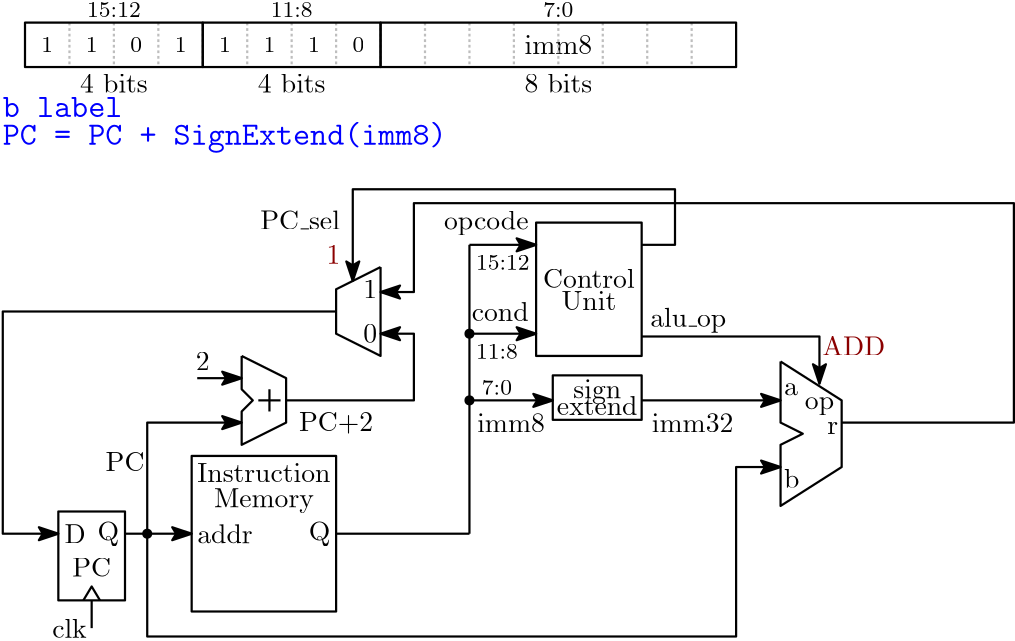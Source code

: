 <?xml version="1.0"?>
<!DOCTYPE ipe SYSTEM "ipe.dtd">
<ipe version="70218" creator="Ipe 7.2.23">
<info created="D:20190917234003" modified="D:20211125121939"/>
<ipestyle name="basic">
<symbol name="arrow/arc(spx)">
<path stroke="sym-stroke" fill="sym-stroke" pen="sym-pen">
0 0 m
-1 0.333 l
-1 -0.333 l
h
</path>
</symbol>
<symbol name="arrow/farc(spx)">
<path stroke="sym-stroke" fill="white" pen="sym-pen">
0 0 m
-1 0.333 l
-1 -0.333 l
h
</path>
</symbol>
<symbol name="arrow/ptarc(spx)">
<path stroke="sym-stroke" fill="sym-stroke" pen="sym-pen">
0 0 m
-1 0.333 l
-0.8 0 l
-1 -0.333 l
h
</path>
</symbol>
<symbol name="arrow/fptarc(spx)">
<path stroke="sym-stroke" fill="white" pen="sym-pen">
0 0 m
-1 0.333 l
-0.8 0 l
-1 -0.333 l
h
</path>
</symbol>
<symbol name="mark/circle(sx)" transformations="translations">
<path fill="sym-stroke">
0.6 0 0 0.6 0 0 e
0.4 0 0 0.4 0 0 e
</path>
</symbol>
<symbol name="mark/disk(sx)" transformations="translations">
<path fill="sym-stroke">
0.6 0 0 0.6 0 0 e
</path>
</symbol>
<symbol name="mark/fdisk(sfx)" transformations="translations">
<group>
<path fill="sym-fill">
0.5 0 0 0.5 0 0 e
</path>
<path fill="sym-stroke" fillrule="eofill">
0.6 0 0 0.6 0 0 e
0.4 0 0 0.4 0 0 e
</path>
</group>
</symbol>
<symbol name="mark/box(sx)" transformations="translations">
<path fill="sym-stroke" fillrule="eofill">
-0.6 -0.6 m
0.6 -0.6 l
0.6 0.6 l
-0.6 0.6 l
h
-0.4 -0.4 m
0.4 -0.4 l
0.4 0.4 l
-0.4 0.4 l
h
</path>
</symbol>
<symbol name="mark/square(sx)" transformations="translations">
<path fill="sym-stroke">
-0.6 -0.6 m
0.6 -0.6 l
0.6 0.6 l
-0.6 0.6 l
h
</path>
</symbol>
<symbol name="mark/fsquare(sfx)" transformations="translations">
<group>
<path fill="sym-fill">
-0.5 -0.5 m
0.5 -0.5 l
0.5 0.5 l
-0.5 0.5 l
h
</path>
<path fill="sym-stroke" fillrule="eofill">
-0.6 -0.6 m
0.6 -0.6 l
0.6 0.6 l
-0.6 0.6 l
h
-0.4 -0.4 m
0.4 -0.4 l
0.4 0.4 l
-0.4 0.4 l
h
</path>
</group>
</symbol>
<symbol name="mark/cross(sx)" transformations="translations">
<group>
<path fill="sym-stroke">
-0.43 -0.57 m
0.57 0.43 l
0.43 0.57 l
-0.57 -0.43 l
h
</path>
<path fill="sym-stroke">
-0.43 0.57 m
0.57 -0.43 l
0.43 -0.57 l
-0.57 0.43 l
h
</path>
</group>
</symbol>
<symbol name="arrow/fnormal(spx)">
<path stroke="sym-stroke" fill="white" pen="sym-pen">
0 0 m
-1 0.333 l
-1 -0.333 l
h
</path>
</symbol>
<symbol name="arrow/pointed(spx)">
<path stroke="sym-stroke" fill="sym-stroke" pen="sym-pen">
0 0 m
-1 0.333 l
-0.8 0 l
-1 -0.333 l
h
</path>
</symbol>
<symbol name="arrow/fpointed(spx)">
<path stroke="sym-stroke" fill="white" pen="sym-pen">
0 0 m
-1 0.333 l
-0.8 0 l
-1 -0.333 l
h
</path>
</symbol>
<symbol name="arrow/linear(spx)">
<path stroke="sym-stroke" pen="sym-pen">
-1 0.333 m
0 0 l
-1 -0.333 l
</path>
</symbol>
<symbol name="arrow/fdouble(spx)">
<path stroke="sym-stroke" fill="white" pen="sym-pen">
0 0 m
-1 0.333 l
-1 -0.333 l
h
-1 0 m
-2 0.333 l
-2 -0.333 l
h
</path>
</symbol>
<symbol name="arrow/double(spx)">
<path stroke="sym-stroke" fill="sym-stroke" pen="sym-pen">
0 0 m
-1 0.333 l
-1 -0.333 l
h
-1 0 m
-2 0.333 l
-2 -0.333 l
h
</path>
</symbol>
<anglesize name="22.5 deg" value="22.5"/>
<anglesize name="30 deg" value="30"/>
<anglesize name="45 deg" value="45"/>
<anglesize name="60 deg" value="60"/>
<anglesize name="90 deg" value="90"/>
<arrowsize name="large" value="10"/>
<arrowsize name="small" value="5"/>
<arrowsize name="tiny" value="3"/>
<color name="blue1" value="0 0 1"/>
<color name="blue2" value="0 0 0.933"/>
<color name="blue3" value="0 0 0.804"/>
<color name="blue4" value="0 0 0.545"/>
<color name="brown" value="0.647 0.165 0.165"/>
<color name="darkblue" value="0 0 0.545"/>
<color name="darkcyan" value="0 0.545 0.545"/>
<color name="darkgray" value="0.663"/>
<color name="darkgreen" value="0 0.392 0"/>
<color name="darkmagenta" value="0.545 0 0.545"/>
<color name="darkorange" value="1 0.549 0"/>
<color name="darkred" value="0.545 0 0"/>
<color name="gold" value="1 0.843 0"/>
<color name="gray" value="0.745"/>
<color name="green" value="0 1 0"/>
<color name="green1" value="0 1 0"/>
<color name="green2" value="0 0.933 0"/>
<color name="green3" value="0 0.804 0"/>
<color name="green4" value="0 0.545 0"/>
<color name="lightblue" value="0.678 0.847 0.902"/>
<color name="lightcyan" value="0.878 1 1"/>
<color name="lightgray" value="0.827"/>
<color name="lightgreen" value="0.565 0.933 0.565"/>
<color name="lightyellow" value="1 1 0.878"/>
<color name="navy" value="0 0 0.502"/>
<color name="orange" value="1 0.647 0"/>
<color name="pink" value="1 0.753 0.796"/>
<color name="purple" value="0.627 0.125 0.941"/>
<color name="red1" value="1 0 0"/>
<color name="red2" value="0.933 0 0"/>
<color name="red3" value="0.804 0 0"/>
<color name="red4" value="0.545 0 0"/>
<color name="seagreen" value="0.18 0.545 0.341"/>
<color name="turquoise" value="0.251 0.878 0.816"/>
<color name="violet" value="0.933 0.51 0.933"/>
<color name="yellow" value="1 1 0"/>
<dashstyle name="dash dot dotted" value="[4 2 1 2 1 2] 0"/>
<dashstyle name="dash dotted" value="[4 2 1 2] 0"/>
<dashstyle name="dashed1" value="[1] 0"/>
<dashstyle name="dashed2" value="[2] 0"/>
<dashstyle name="dashed3" value="[4] 0"/>
<dashstyle name="dotted1" value="[1 1] 0"/>
<dashstyle name="dotted2" value="[1 2] 0"/>
<dashstyle name="dotted3" value="[1 3] 0"/>
<gridsize name="1 pts" value="1"/>
<gridsize name="10 pts (~3.5 mm)" value="10"/>
<gridsize name="14 pts (~5 mm)" value="14"/>
<gridsize name="16 pts (~6 mm)" value="16"/>
<gridsize name="2 pts" value="2"/>
<gridsize name="20 pts (~7 mm)" value="20"/>
<gridsize name="28 pts (~10 mm)" value="28"/>
<gridsize name="32 pts (~12 mm)" value="32"/>
<gridsize name="4 pts" value="4"/>
<gridsize name="56 pts (~20 mm)" value="56"/>
<gridsize name="8 pts (~3 mm)" value="8"/>
<opacity name="10%" value="0.1"/>
<opacity name="30%" value="0.3"/>
<opacity name="50%" value="0.5"/>
<opacity name="75%" value="0.75"/>
<pen name="fat" value="1.2"/>
<pen name="heavier" value="0.8"/>
<pen name="ultrafat" value="2"/>
<symbolsize name="large" value="5"/>
<symbolsize name="small" value="2"/>
<symbolsize name="tiny" value="1.1"/>
<textsize name="Huge" value="\Huge"/>
<textsize name="LARGE" value="\LARGE"/>
<textsize name="Large" value="\Large"/>
<textsize name="footnote" value="\footnotesize"/>
<textsize name="huge" value="\huge"/>
<textsize name="large" value="\large"/>
<textsize name="small" value="\small"/>
<textsize name="tiny" value="\tiny"/>
<textstyle name="center" begin="\begin{center}" end="\end{center}"/>
<textstyle name="item" begin="\begin{itemize}\item{}" end="\end{itemize}"/>
<textstyle name="itemize" begin="\begin{itemize}" end="\end{itemize}"/>
<layout paper="600 234" origin="0 0" frame="600 234"/>
<tiling name="falling" angle="-60" step="4" width="1"/>
<tiling name="rising" angle="30" step="4" width="1"/>
</ipestyle>
<page>
<layer name="alpha"/>
<view layers="alpha" active="alpha"/>
<path layer="alpha" matrix="1 0 0 1 204 201" stroke="gray" dash="dashed1" pen="heavier">
16 24 m
16 8 l
</path>
<text matrix="1 0 0 1 -20.1765 113.673" transformations="translations" pos="212 100" stroke="black" type="label" width="24.353" height="6.654" depth="0" valign="baseline">imm8</text>
<text matrix="1 0 0 1 -25.6445 72" transformations="translations" pos="60 155" stroke="black" type="label" width="19.289" height="5.136" depth="0" valign="baseline" size="footnote">15:12</text>
<text matrix="1 0 0 1 -221.528 101" transformations="translations" pos="322 126" stroke="black" type="label" width="15.055" height="5.136" depth="0" valign="baseline" size="footnote">11:8</text>
<text matrix="1 0 0 1 -165.411 106" transformations="translations" pos="364 121" stroke="black" type="label" width="10.821" height="5.136" depth="0" valign="baseline" size="footnote">7:0</text>
<path matrix="1 0 0 1 12 201" stroke="gray" dash="dashed1" pen="heavier">
16 24 m
16 8 l
</path>
<path matrix="1 0 0 1 28 201" stroke="gray" dash="dashed1" pen="heavier">
16 24 m
16 8 l
</path>
<path matrix="1 0 0 1 44 201" stroke="gray" dash="dashed1" pen="heavier">
16 24 m
16 8 l
</path>
<path matrix="1 0 0 1 60 201" stroke="gray" dash="dashed1" pen="heavier">
16 24 m
16 8 l
</path>
<path matrix="1 0 0 1 76 201" stroke="gray" dash="dashed1" pen="heavier">
16 24 m
16 8 l
</path>
<path matrix="1 0 0 1 92 201" stroke="gray" dash="dashed1" pen="heavier">
16 24 m
16 8 l
</path>
<path matrix="1 0 0 1 108 201" stroke="gray" dash="dashed1" pen="heavier">
16 24 m
16 8 l
</path>
<path matrix="1 0 0 1 124 201" stroke="gray" dash="dashed1" pen="heavier">
16 24 m
16 8 l
</path>
<path matrix="1 0 0 1 140 201" stroke="gray" dash="dashed1" pen="heavier">
16 24 m
16 8 l
</path>
<path matrix="1 0 0 1 156 201" stroke="gray" dash="dashed1" pen="heavier">
16 24 m
16 8 l
</path>
<path matrix="1 0 0 1 172 201" stroke="gray" dash="dashed1" pen="heavier">
16 24 m
16 8 l
</path>
<path matrix="1 0 0 1 188 201" stroke="gray" dash="dashed1" pen="heavier">
16 24 m
16 8 l
</path>
<path matrix="1 0 0 1 220 201" stroke="gray" dash="dashed1" pen="heavier">
16 24 m
16 8 l
</path>
<path matrix="1 0 0 1 236 201" stroke="gray" dash="dashed1" pen="heavier">
16 24 m
16 8 l
</path>
<path matrix="1 0 0 1 0 5" stroke="black" pen="heavier">
140 220 m
140 204 l
268 204 l
268 220 l
h
</path>
<path matrix="1 0 0 1 1 5" stroke="black" pen="heavier">
75 220 m
75 204 l
139 204 l
139 220 l
h
</path>
<path matrix="1 0 0 1 1 5" stroke="black" pen="heavier">
11 220 m
11 204 l
75 204 l
75 220 l
h
</path>
<text matrix="1 0 0 1 -79.2045 92.817" transformations="translations" pos="111 107" stroke="black" type="label" width="24.409" height="6.918" depth="0" valign="baseline">4 bits</text>
<text matrix="1 0 0 1 -15.2045 92.817" transformations="translations" pos="111 107" stroke="black" type="label" width="24.409" height="6.918" depth="0" valign="baseline">4 bits</text>
<text matrix="1 0 0 1 80.7955 92.817" transformations="translations" pos="111 107" stroke="black" type="label" width="24.409" height="6.918" depth="0" valign="baseline">8 bits</text>
<text matrix="1 0 0 1 -40 62" transformations="translations" pos="60 155" stroke="black" type="label" width="4.234" height="5.136" depth="0" halign="center" valign="center" size="footnote">1</text>
<text matrix="1 0 0 1 -8 62" transformations="translations" pos="60 155" stroke="black" type="label" width="4.234" height="5.136" depth="0" halign="center" valign="center" size="footnote">0</text>
<text matrix="1 0 0 1 -24 62" transformations="translations" pos="60 155" stroke="black" type="label" width="4.234" height="5.136" depth="0" halign="center" valign="center" size="footnote">1</text>
<text matrix="1 0 0 1 8 62" transformations="translations" pos="60 155" stroke="black" type="label" width="4.234" height="5.136" depth="0" halign="center" valign="center" size="footnote">1</text>
<text matrix="1 0 0 1 -12 39" transformations="translations" pos="16 152" stroke="blue1" type="label" width="43.064" height="7.306" depth="0" valign="baseline" size="large">\texttt{b label}</text>
<text matrix="1 0 0 1 -12 29" transformations="translations" pos="16 152" stroke="blue1" type="label" width="159.95" height="8.299" depth="2.66" valign="baseline" size="large">\texttt{PC = PC + SignExtend(imm8)}</text>
<text matrix="1 0 0 1 24 62" transformations="translations" pos="60 155" stroke="black" type="label" width="4.234" height="5.136" depth="0" halign="center" valign="center" size="footnote">1</text>
<text matrix="1 0 0 1 40 62" transformations="translations" pos="60 155" stroke="black" type="label" width="4.234" height="5.136" depth="0" halign="center" valign="center" size="footnote">1</text>
<text matrix="1 0 0 1 56 62" transformations="translations" pos="60 155" stroke="black" type="label" width="4.234" height="5.136" depth="0" halign="center" valign="center" size="footnote">1</text>
<text matrix="1 0 0 1 72 62" transformations="translations" pos="60 155" stroke="black" type="label" width="4.234" height="5.136" depth="0" halign="center" valign="center" size="footnote">0</text>
<text matrix="1 0 0 1 28 -85" transformations="translations" pos="56 126" stroke="black" type="label" width="19.953" height="6.918" depth="0" halign="center" valign="center">addr</text>
<text matrix="1 0 0 1 38 -87" transformations="translations" pos="80 128" stroke="black" type="label" width="7.749" height="6.815" depth="1.93" halign="center" valign="center">Q</text>
<path matrix="1 0 0 1 -110 -499" stroke="black" pen="heavier">
182 568 m
182 512 l
234 512 l
234 568 l
h
</path>
<path matrix="1 0 0 1 0 -79" stroke="black" pen="heavier">
24 128 m
24 96 l
48 96 l
48 128 l
h
</path>
<path matrix="1 0 0 1 0 -7" stroke="black" pen="heavier">
33 24 m
36 29 l
39 24 l
</path>
<text matrix="1 0 0 1 14 -79" transformations="translations" pos="16 120" stroke="black" type="label" width="7.61" height="6.808" depth="0" halign="center" valign="center">D</text>
<text matrix="1 0 0 1 20 -91" transformations="translations" pos="16 120" stroke="black" type="label" width="13.975" height="6.808" depth="0" halign="center" valign="center">PC</text>
<text matrix="1 0 0 1 26 -79" transformations="translations" pos="16 120" stroke="black" type="label" width="7.749" height="6.815" depth="1.93" halign="center" valign="center">Q</text>
<text matrix="1 0 0 1 42 -63" transformations="translations" pos="56 126" stroke="black" type="label" width="47.959" height="6.808" depth="0" halign="center" valign="center">Instruction</text>
<text matrix="1 0 0 1 42 -73" transformations="translations" pos="56 126" stroke="black" type="label" width="36.004" height="6.815" depth="1.93" halign="center" valign="center">Memory</text>
<path matrix="1 0 0 1 0 -27" stroke="black" pen="heavier">
124 68 m
172 68 l
</path>
<path matrix="1 0 0 1 0 -79" stroke="black" pen="heavier" arrow="pointed/normal">
48 120 m
72 120 l
</path>
<path matrix="1 0 0 1 0 -71" stroke="black" pen="heavier" arrow="pointed/normal">
56 112 m
56 152 l
90 152 l
</path>
<use matrix="1 0 0 1 0 -71" name="mark/disk(sx)" pos="56 112" size="normal" stroke="black"/>
<text matrix="1 0 0 1 108 -39" transformations="translations" pos="16 120" stroke="black" type="label" width="26.705" height="6.808" depth="0.83" halign="center" valign="center">PC+2</text>
<path matrix="0 1 -1 0 250 -1" stroke="black" pen="heavier" arrow="pointed/normal">
98 176 m
98 160 l
</path>
<text matrix="1 0 0 1 60 -17" transformations="translations" pos="16 120" stroke="black" type="label" width="4.981" height="6.42" depth="0" halign="center" valign="center">2</text>
<text matrix="1 0 0 1 32 -53" transformations="translations" pos="16 120" stroke="black" type="label" width="13.975" height="6.808" depth="0" halign="center" valign="center">PC</text>
<path matrix="1 0 0 1 0 -27" stroke="black" pen="heavier" arrow="pointed/normal">
124 148 m
4 148 l
4 68 l
24 68 l
</path>
<text matrix="1 0 0 1 12 -113" transformations="translations" pos="16 120" stroke="black" type="label" width="12.453" height="6.918" depth="0" halign="center" valign="center">clk</text>
<path matrix="1 0 0 1 0 -17" stroke="black" pen="heavier">
36 24 m
36 34 l
</path>
<path matrix="1 0 0 1 12 9" stroke="black" pen="heavier">
184 144 m
184 96 l
222 96 l
222 144 l
h
</path>
<text matrix="1 0 0 1 122.05 27" transformations="translations" pos="56 126" stroke="black" type="label" width="30.441" height="6.926" depth="1.93" halign="center" valign="center">opcode</text>
<group matrix="1 0 0 1 0 -7">
<path stroke="black" pen="heavier">
90 112 m
90 100 l
94 96 l
90 92 l
90 80 l
106 88 l
106 104 l
90 112 l
</path>
<path matrix="1 0 0 1 28 -28" stroke="black" pen="heavier">
72 128 m
72 120 l
</path>
<path matrix="1 0 0 1 26 -28" stroke="black" pen="heavier">
70 124 m
78 124 l
</path>
</group>
<path matrix="1 0 0 1 28 -17" stroke="black" pen="heavier">
144 58 m
144 162 l
</path>
<path matrix="1 0 0 1 28 1" stroke="black" pen="heavier" arrow="pointed/normal">
144 144 m
168 144 l
</path>
<group matrix="1 0 0 1 12 14.9725">
<text matrix="1 0 0 1 147 -8" transformations="translations" pos="56 126" stroke="black" type="label" width="32.96" height="6.918" depth="0" halign="center" valign="center">Control</text>
<text matrix="1 0 0 1 147 -16" transformations="translations" pos="56 126" stroke="black" type="label" width="19.649" height="6.808" depth="0" halign="center" valign="center">Unit</text>
</group>
<text matrix="1 0 0 1 114.356 -19" transformations="translations" pos="60 155" stroke="black" type="label" width="19.289" height="5.136" depth="0" valign="baseline" size="footnote">15:12</text>
<path matrix="1 0 0 1 28 -27" stroke="black" pen="heavier" arrow="pointed/normal">
144 116 m
174 116 l
</path>
<use matrix="1 0 0 1 28 19" name="mark/disk(sx)" pos="144 70" size="normal" stroke="black"/>
<text matrix="1 0 0 1 -145.528 -35" transformations="translations" pos="322 126" stroke="black" type="label" width="10.821" height="5.136" depth="0" valign="baseline" size="footnote">7:0</text>
<path stroke="black" pen="heavier" arrow="pointed/normal">
306 81 m
368 81 l
368 160 l
152 160 l
152 128 l
140 128 l
</path>
<path matrix="1 0 0 1 28 -27" stroke="black" pen="heavier" arrow="pointed/normal">
144 140 m
168 140 l
</path>
<text matrix="1 0 0 1 36.6725 -8.498" transformations="translations" pos="201 86" stroke="black" type="label" width="29.335" height="6.654" depth="0" valign="baseline">imm32</text>
<path matrix="1 0 0 1 -36 -24" stroke="black" pen="heavier">
238 122 m
238 106 l
270 106 l
270 122 l
h
</path>
<text matrix="1 0 0 1 162 -33.8428" transformations="translations" pos="56 126" stroke="black" type="label" width="17.213" height="6.661" depth="1.93" halign="center" valign="center">sign</text>
<text matrix="1 0 0 1 162 -38.8428" transformations="translations" pos="56 126" stroke="black" type="label" width="29.058" height="6.918" depth="0" halign="center" valign="center">extend</text>
<text matrix="1 0 0 1 114.356 -51" transformations="translations" pos="60 155" stroke="black" type="label" width="15.055" height="5.136" depth="0" valign="baseline" size="footnote">11:8</text>
<text matrix="1 0 0 1 127.031 -5" transformations="translations" pos="56 126" stroke="black" type="label" width="20.479" height="6.918" depth="0" halign="center" valign="center">cond</text>
<use matrix="1 0 0 1 28 43" name="mark/disk(sx)" pos="144 70" size="normal" stroke="black"/>
<path matrix="-1 0 0 1 300 -663" stroke="black" pen="heavier">
160 800 m
160 768 l
176 776 l
176 792 l
160 800 l
</path>
<text matrix="-1 0 0 1 192.277 3" transformations="translations" pos="56 126" stroke="black" type="label" width="4.981" height="6.42" depth="0" halign="center" valign="center">1</text>
<text matrix="-1 0 0 1 192.277 -13" transformations="translations" pos="56 126" stroke="black" type="label" width="4.981" height="6.42" depth="0" halign="center" valign="center">0</text>
<text matrix="1 0 0 1 95 34" transformations="translations" pos="16 120" stroke="black" type="label" width="28.687" height="6.918" depth="0" halign="center" valign="center">PC\_sel</text>
<path matrix="1 0 0 1 0 -19" stroke="black" pen="heavier" rarrow="pointed/normal">
130 151 m
130 184 l
246 184 l
246 164 l
234 164 l
</path>
<text matrix="1 0 0 1 -26.208 -8.498" transformations="translations" pos="201 86" stroke="black" type="label" width="24.353" height="6.654" depth="0" valign="baseline">imm8</text>
<path matrix="1 0 0 1 0 -27" stroke="black" pen="heavier" arrow="pointed/normal">
106 116 m
152 116 l
152 140 l
140 140 l
</path>
<path matrix="1 0 0 1 38 29" stroke="black" pen="heavier">
246 74 m
246 52 l
254 48 l
246 44 l
246 22 l
268 36 l
268 60 l
246 74 l
</path>
<text matrix="1 0 0 1 242 -39" transformations="translations" pos="56 126" stroke="black" type="label" width="10.516" height="4.297" depth="1.93" halign="center" valign="center">op</text>
<text matrix="1 0 0 1 231.723 -33" transformations="translations" pos="56 126" stroke="black" type="label" width="4.981" height="4.289" depth="0" halign="center" valign="center">a</text>
<text matrix="1 0 0 1 232 -65" transformations="translations" pos="56 126" stroke="black" type="label" width="5.535" height="6.918" depth="0" halign="center" valign="center">b</text>
<path stroke="black" pen="heavier" arrow="pointed/normal">
56 41 m
56 4 l
268 4 l
268 65 l
284 65 l
</path>
<path stroke="black" pen="heavier" arrow="pointed/normal">
234 89 m
284 89 l
</path>
<text matrix="1 0 0 1 194.754 -8" transformations="translations" pos="56 126" stroke="black" type="label" width="27.386" height="6.926" depth="1.93" halign="center" valign="center">alu\_op</text>
<path stroke="black" pen="heavier" arrow="pointed/normal">
234 112 m
298 112 l
298 95 l
</path>
<text matrix="1 0 0 1 68 -26.806" transformations="translations" pos="231 132" stroke="red4" type="label" width="22.693" height="6.808" depth="0" valign="baseline">ADD</text>
<text matrix="1 0 0 1 246.723 -47" transformations="translations" pos="56 126" stroke="black" type="label" width="3.902" height="4.289" depth="0" halign="center" valign="center">r</text>
<text matrix="1 0 0 1 -110.49 6.194" transformations="translations" pos="231 132" stroke="red4" type="label" width="4.981" height="6.42" depth="0" valign="baseline">1</text>
</page>
</ipe>

